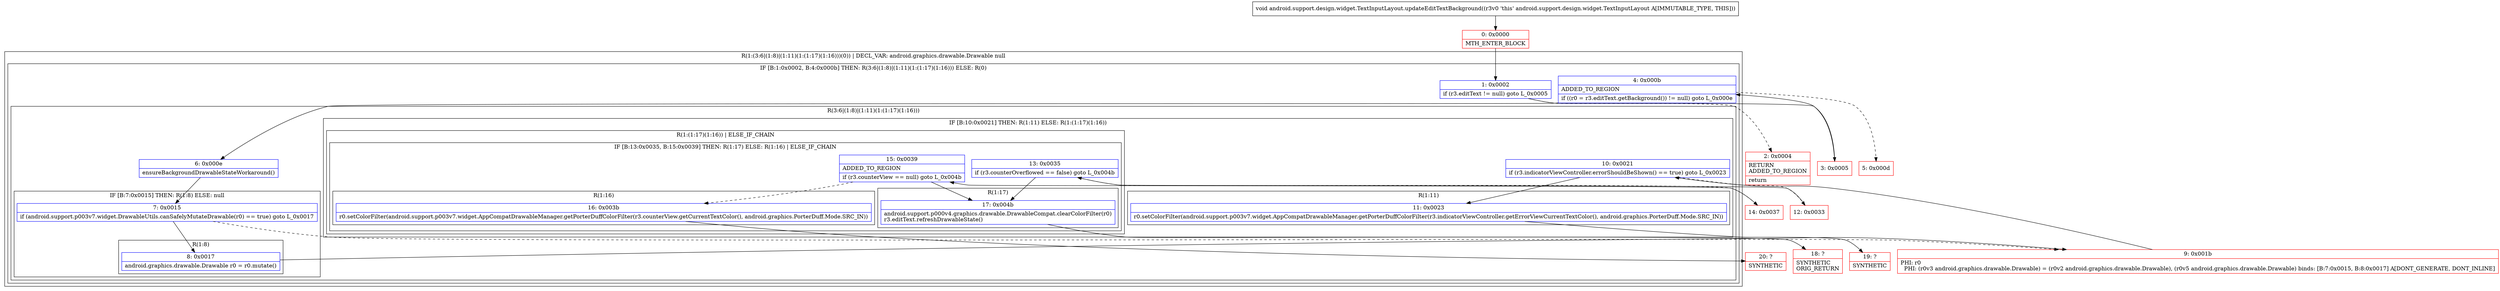 digraph "CFG forandroid.support.design.widget.TextInputLayout.updateEditTextBackground()V" {
subgraph cluster_Region_1256414830 {
label = "R(1:(3:6|(1:8)|(1:11)(1:(1:17)(1:16)))(0)) | DECL_VAR: android.graphics.drawable.Drawable null\l";
node [shape=record,color=blue];
subgraph cluster_IfRegion_1058258828 {
label = "IF [B:1:0x0002, B:4:0x000b] THEN: R(3:6|(1:8)|(1:11)(1:(1:17)(1:16))) ELSE: R(0)";
node [shape=record,color=blue];
Node_1 [shape=record,label="{1\:\ 0x0002|if (r3.editText != null) goto L_0x0005\l}"];
Node_4 [shape=record,label="{4\:\ 0x000b|ADDED_TO_REGION\l|if ((r0 = r3.editText.getBackground()) != null) goto L_0x000e\l}"];
subgraph cluster_Region_243639996 {
label = "R(3:6|(1:8)|(1:11)(1:(1:17)(1:16)))";
node [shape=record,color=blue];
Node_6 [shape=record,label="{6\:\ 0x000e|ensureBackgroundDrawableStateWorkaround()\l}"];
subgraph cluster_IfRegion_718386940 {
label = "IF [B:7:0x0015] THEN: R(1:8) ELSE: null";
node [shape=record,color=blue];
Node_7 [shape=record,label="{7\:\ 0x0015|if (android.support.p003v7.widget.DrawableUtils.canSafelyMutateDrawable(r0) == true) goto L_0x0017\l}"];
subgraph cluster_Region_886391897 {
label = "R(1:8)";
node [shape=record,color=blue];
Node_8 [shape=record,label="{8\:\ 0x0017|android.graphics.drawable.Drawable r0 = r0.mutate()\l}"];
}
}
subgraph cluster_IfRegion_233536341 {
label = "IF [B:10:0x0021] THEN: R(1:11) ELSE: R(1:(1:17)(1:16))";
node [shape=record,color=blue];
Node_10 [shape=record,label="{10\:\ 0x0021|if (r3.indicatorViewController.errorShouldBeShown() == true) goto L_0x0023\l}"];
subgraph cluster_Region_319238539 {
label = "R(1:11)";
node [shape=record,color=blue];
Node_11 [shape=record,label="{11\:\ 0x0023|r0.setColorFilter(android.support.p003v7.widget.AppCompatDrawableManager.getPorterDuffColorFilter(r3.indicatorViewController.getErrorViewCurrentTextColor(), android.graphics.PorterDuff.Mode.SRC_IN))\l}"];
}
subgraph cluster_Region_1563120808 {
label = "R(1:(1:17)(1:16)) | ELSE_IF_CHAIN\l";
node [shape=record,color=blue];
subgraph cluster_IfRegion_2137419614 {
label = "IF [B:13:0x0035, B:15:0x0039] THEN: R(1:17) ELSE: R(1:16) | ELSE_IF_CHAIN\l";
node [shape=record,color=blue];
Node_13 [shape=record,label="{13\:\ 0x0035|if (r3.counterOverflowed == false) goto L_0x004b\l}"];
Node_15 [shape=record,label="{15\:\ 0x0039|ADDED_TO_REGION\l|if (r3.counterView == null) goto L_0x004b\l}"];
subgraph cluster_Region_1015639661 {
label = "R(1:17)";
node [shape=record,color=blue];
Node_17 [shape=record,label="{17\:\ 0x004b|android.support.p000v4.graphics.drawable.DrawableCompat.clearColorFilter(r0)\lr3.editText.refreshDrawableState()\l}"];
}
subgraph cluster_Region_585105961 {
label = "R(1:16)";
node [shape=record,color=blue];
Node_16 [shape=record,label="{16\:\ 0x003b|r0.setColorFilter(android.support.p003v7.widget.AppCompatDrawableManager.getPorterDuffColorFilter(r3.counterView.getCurrentTextColor(), android.graphics.PorterDuff.Mode.SRC_IN))\l}"];
}
}
}
}
}
subgraph cluster_Region_1551205960 {
label = "R(0)";
node [shape=record,color=blue];
}
}
}
Node_0 [shape=record,color=red,label="{0\:\ 0x0000|MTH_ENTER_BLOCK\l}"];
Node_2 [shape=record,color=red,label="{2\:\ 0x0004|RETURN\lADDED_TO_REGION\l|return\l}"];
Node_3 [shape=record,color=red,label="{3\:\ 0x0005}"];
Node_5 [shape=record,color=red,label="{5\:\ 0x000d}"];
Node_9 [shape=record,color=red,label="{9\:\ 0x001b|PHI: r0 \l  PHI: (r0v3 android.graphics.drawable.Drawable) = (r0v2 android.graphics.drawable.Drawable), (r0v5 android.graphics.drawable.Drawable) binds: [B:7:0x0015, B:8:0x0017] A[DONT_GENERATE, DONT_INLINE]\l}"];
Node_12 [shape=record,color=red,label="{12\:\ 0x0033}"];
Node_14 [shape=record,color=red,label="{14\:\ 0x0037}"];
Node_18 [shape=record,color=red,label="{18\:\ ?|SYNTHETIC\lORIG_RETURN\l}"];
Node_19 [shape=record,color=red,label="{19\:\ ?|SYNTHETIC\l}"];
Node_20 [shape=record,color=red,label="{20\:\ ?|SYNTHETIC\l}"];
MethodNode[shape=record,label="{void android.support.design.widget.TextInputLayout.updateEditTextBackground((r3v0 'this' android.support.design.widget.TextInputLayout A[IMMUTABLE_TYPE, THIS])) }"];
MethodNode -> Node_0;
Node_1 -> Node_2[style=dashed];
Node_1 -> Node_3;
Node_4 -> Node_5[style=dashed];
Node_4 -> Node_6;
Node_6 -> Node_7;
Node_7 -> Node_8;
Node_7 -> Node_9[style=dashed];
Node_8 -> Node_9;
Node_10 -> Node_11;
Node_10 -> Node_12[style=dashed];
Node_11 -> Node_19;
Node_13 -> Node_14[style=dashed];
Node_13 -> Node_17;
Node_15 -> Node_16[style=dashed];
Node_15 -> Node_17;
Node_17 -> Node_18;
Node_16 -> Node_20;
Node_0 -> Node_1;
Node_3 -> Node_4;
Node_9 -> Node_10;
Node_12 -> Node_13;
Node_14 -> Node_15;
}

